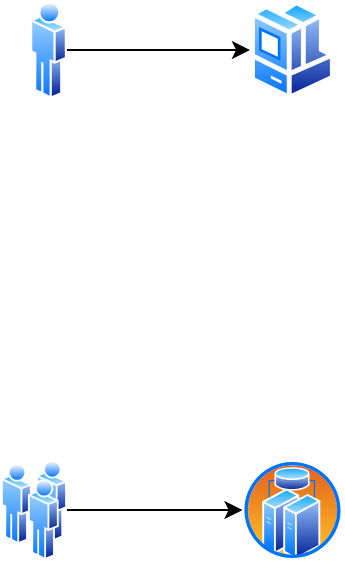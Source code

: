 <mxfile version="20.2.4" type="github">
  <diagram id="y2NifuLk6lPBFy3OzGEm" name="第 1 页">
    <mxGraphModel dx="981" dy="548" grid="1" gridSize="10" guides="1" tooltips="1" connect="1" arrows="1" fold="1" page="1" pageScale="1" pageWidth="827" pageHeight="1169" math="0" shadow="0">
      <root>
        <mxCell id="0" />
        <mxCell id="1" parent="0" />
        <mxCell id="ItL5ll697wTPuohFRSYB-6" style="edgeStyle=orthogonalEdgeStyle;rounded=0;orthogonalLoop=1;jettySize=auto;html=1;" edge="1" parent="1" source="ItL5ll697wTPuohFRSYB-3" target="ItL5ll697wTPuohFRSYB-5">
          <mxGeometry relative="1" as="geometry" />
        </mxCell>
        <mxCell id="ItL5ll697wTPuohFRSYB-3" value="" style="aspect=fixed;perimeter=ellipsePerimeter;html=1;align=center;shadow=0;dashed=0;spacingTop=3;image;image=img/lib/active_directory/user.svg;" vertex="1" parent="1">
          <mxGeometry x="130" y="120" width="18.5" height="50" as="geometry" />
        </mxCell>
        <mxCell id="ItL5ll697wTPuohFRSYB-8" style="edgeStyle=orthogonalEdgeStyle;rounded=0;orthogonalLoop=1;jettySize=auto;html=1;entryX=0;entryY=0.5;entryDx=0;entryDy=0;" edge="1" parent="1" source="ItL5ll697wTPuohFRSYB-4" target="ItL5ll697wTPuohFRSYB-7">
          <mxGeometry relative="1" as="geometry" />
        </mxCell>
        <mxCell id="ItL5ll697wTPuohFRSYB-4" value="" style="aspect=fixed;perimeter=ellipsePerimeter;html=1;align=center;shadow=0;dashed=0;spacingTop=3;image;image=img/lib/active_directory/users.svg;" vertex="1" parent="1">
          <mxGeometry x="115.5" y="350" width="33" height="50" as="geometry" />
        </mxCell>
        <mxCell id="ItL5ll697wTPuohFRSYB-5" value="" style="aspect=fixed;perimeter=ellipsePerimeter;html=1;align=center;shadow=0;dashed=0;spacingTop=3;image;image=img/lib/active_directory/workstation_client.svg;" vertex="1" parent="1">
          <mxGeometry x="240" y="120" width="42.5" height="50" as="geometry" />
        </mxCell>
        <mxCell id="ItL5ll697wTPuohFRSYB-7" value="" style="aspect=fixed;perimeter=ellipsePerimeter;html=1;align=center;shadow=0;dashed=0;spacingTop=3;image;image=img/lib/active_directory/cluster_server.svg;" vertex="1" parent="1">
          <mxGeometry x="236.25" y="350" width="50" height="50" as="geometry" />
        </mxCell>
      </root>
    </mxGraphModel>
  </diagram>
</mxfile>
